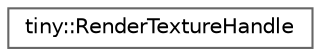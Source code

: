 digraph "Graphical Class Hierarchy"
{
 // LATEX_PDF_SIZE
  bgcolor="transparent";
  edge [fontname=Helvetica,fontsize=10,labelfontname=Helvetica,labelfontsize=10];
  node [fontname=Helvetica,fontsize=10,shape=box,height=0.2,width=0.4];
  rankdir="LR";
  Node0 [id="Node000000",label="tiny::RenderTextureHandle",height=0.2,width=0.4,color="grey40", fillcolor="white", style="filled",URL="$structtiny_1_1_render_texture_handle.html",tooltip=" "];
}
